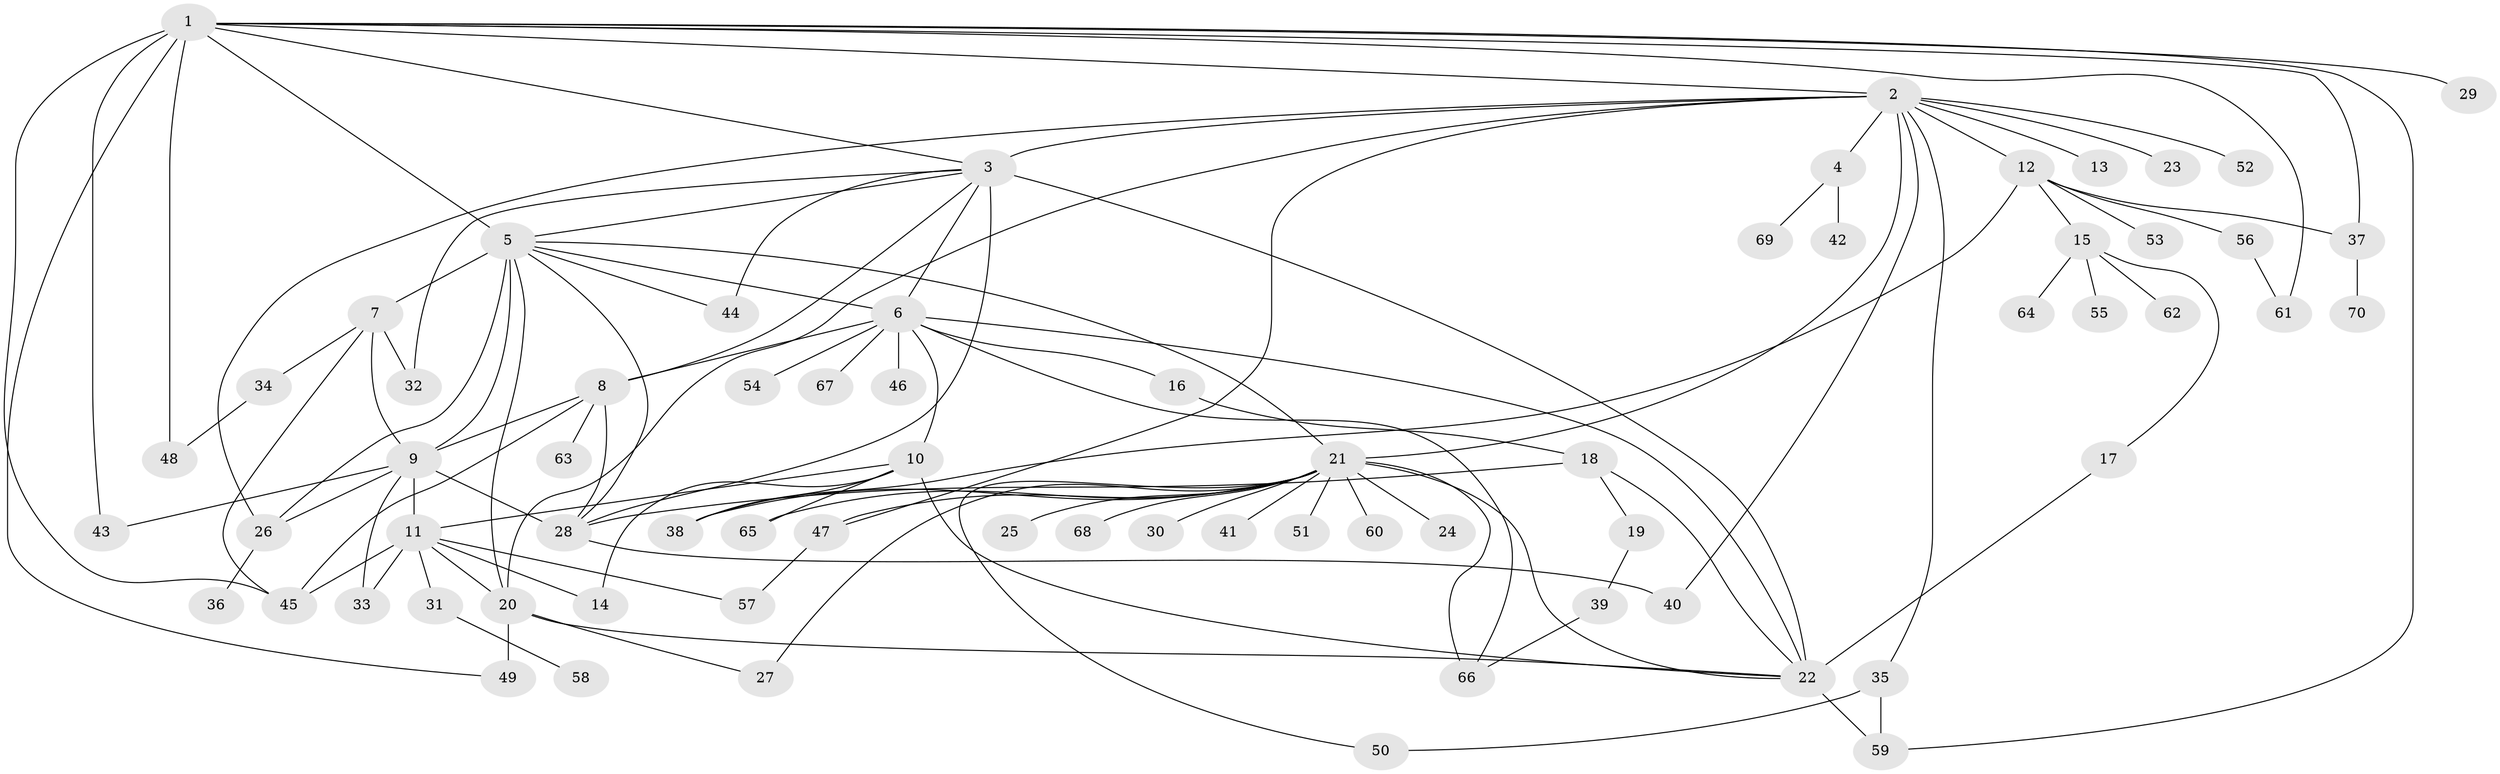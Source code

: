 // original degree distribution, {17: 0.014285714285714285, 14: 0.007142857142857143, 4: 0.07142857142857142, 15: 0.007142857142857143, 11: 0.007142857142857143, 1: 0.45714285714285713, 8: 0.007142857142857143, 6: 0.03571428571428571, 7: 0.02142857142857143, 9: 0.007142857142857143, 3: 0.10714285714285714, 2: 0.22857142857142856, 18: 0.007142857142857143, 5: 0.02142857142857143}
// Generated by graph-tools (version 1.1) at 2025/35/03/09/25 02:35:42]
// undirected, 70 vertices, 115 edges
graph export_dot {
graph [start="1"]
  node [color=gray90,style=filled];
  1;
  2;
  3;
  4;
  5;
  6;
  7;
  8;
  9;
  10;
  11;
  12;
  13;
  14;
  15;
  16;
  17;
  18;
  19;
  20;
  21;
  22;
  23;
  24;
  25;
  26;
  27;
  28;
  29;
  30;
  31;
  32;
  33;
  34;
  35;
  36;
  37;
  38;
  39;
  40;
  41;
  42;
  43;
  44;
  45;
  46;
  47;
  48;
  49;
  50;
  51;
  52;
  53;
  54;
  55;
  56;
  57;
  58;
  59;
  60;
  61;
  62;
  63;
  64;
  65;
  66;
  67;
  68;
  69;
  70;
  1 -- 2 [weight=1.0];
  1 -- 3 [weight=1.0];
  1 -- 5 [weight=1.0];
  1 -- 29 [weight=1.0];
  1 -- 37 [weight=1.0];
  1 -- 43 [weight=3.0];
  1 -- 45 [weight=1.0];
  1 -- 48 [weight=2.0];
  1 -- 49 [weight=1.0];
  1 -- 59 [weight=1.0];
  1 -- 61 [weight=1.0];
  2 -- 3 [weight=1.0];
  2 -- 4 [weight=1.0];
  2 -- 12 [weight=1.0];
  2 -- 13 [weight=1.0];
  2 -- 20 [weight=1.0];
  2 -- 21 [weight=1.0];
  2 -- 23 [weight=1.0];
  2 -- 26 [weight=1.0];
  2 -- 35 [weight=1.0];
  2 -- 40 [weight=1.0];
  2 -- 47 [weight=1.0];
  2 -- 52 [weight=1.0];
  3 -- 5 [weight=1.0];
  3 -- 6 [weight=1.0];
  3 -- 8 [weight=1.0];
  3 -- 22 [weight=7.0];
  3 -- 28 [weight=1.0];
  3 -- 32 [weight=1.0];
  3 -- 44 [weight=1.0];
  4 -- 42 [weight=1.0];
  4 -- 69 [weight=1.0];
  5 -- 6 [weight=1.0];
  5 -- 7 [weight=5.0];
  5 -- 9 [weight=4.0];
  5 -- 20 [weight=1.0];
  5 -- 21 [weight=1.0];
  5 -- 26 [weight=1.0];
  5 -- 28 [weight=1.0];
  5 -- 44 [weight=1.0];
  6 -- 8 [weight=1.0];
  6 -- 10 [weight=1.0];
  6 -- 16 [weight=1.0];
  6 -- 22 [weight=1.0];
  6 -- 46 [weight=1.0];
  6 -- 54 [weight=1.0];
  6 -- 66 [weight=1.0];
  6 -- 67 [weight=1.0];
  7 -- 9 [weight=1.0];
  7 -- 32 [weight=1.0];
  7 -- 34 [weight=1.0];
  7 -- 45 [weight=1.0];
  8 -- 9 [weight=1.0];
  8 -- 28 [weight=1.0];
  8 -- 45 [weight=1.0];
  8 -- 63 [weight=1.0];
  9 -- 11 [weight=1.0];
  9 -- 26 [weight=1.0];
  9 -- 28 [weight=1.0];
  9 -- 33 [weight=1.0];
  9 -- 43 [weight=1.0];
  10 -- 11 [weight=1.0];
  10 -- 14 [weight=1.0];
  10 -- 22 [weight=1.0];
  10 -- 38 [weight=1.0];
  10 -- 65 [weight=1.0];
  11 -- 14 [weight=1.0];
  11 -- 20 [weight=1.0];
  11 -- 31 [weight=1.0];
  11 -- 33 [weight=1.0];
  11 -- 45 [weight=1.0];
  11 -- 57 [weight=1.0];
  12 -- 15 [weight=1.0];
  12 -- 37 [weight=1.0];
  12 -- 38 [weight=1.0];
  12 -- 53 [weight=1.0];
  12 -- 56 [weight=1.0];
  15 -- 17 [weight=1.0];
  15 -- 55 [weight=1.0];
  15 -- 62 [weight=1.0];
  15 -- 64 [weight=1.0];
  16 -- 18 [weight=1.0];
  17 -- 22 [weight=1.0];
  18 -- 19 [weight=1.0];
  18 -- 22 [weight=1.0];
  18 -- 28 [weight=1.0];
  19 -- 39 [weight=1.0];
  20 -- 22 [weight=1.0];
  20 -- 27 [weight=1.0];
  20 -- 49 [weight=5.0];
  21 -- 22 [weight=1.0];
  21 -- 24 [weight=1.0];
  21 -- 25 [weight=1.0];
  21 -- 27 [weight=1.0];
  21 -- 30 [weight=1.0];
  21 -- 38 [weight=1.0];
  21 -- 41 [weight=1.0];
  21 -- 47 [weight=1.0];
  21 -- 50 [weight=1.0];
  21 -- 51 [weight=1.0];
  21 -- 60 [weight=1.0];
  21 -- 65 [weight=1.0];
  21 -- 66 [weight=1.0];
  21 -- 68 [weight=1.0];
  22 -- 59 [weight=2.0];
  26 -- 36 [weight=2.0];
  28 -- 40 [weight=1.0];
  31 -- 58 [weight=1.0];
  34 -- 48 [weight=2.0];
  35 -- 50 [weight=1.0];
  35 -- 59 [weight=3.0];
  37 -- 70 [weight=1.0];
  39 -- 66 [weight=1.0];
  47 -- 57 [weight=1.0];
  56 -- 61 [weight=1.0];
}
